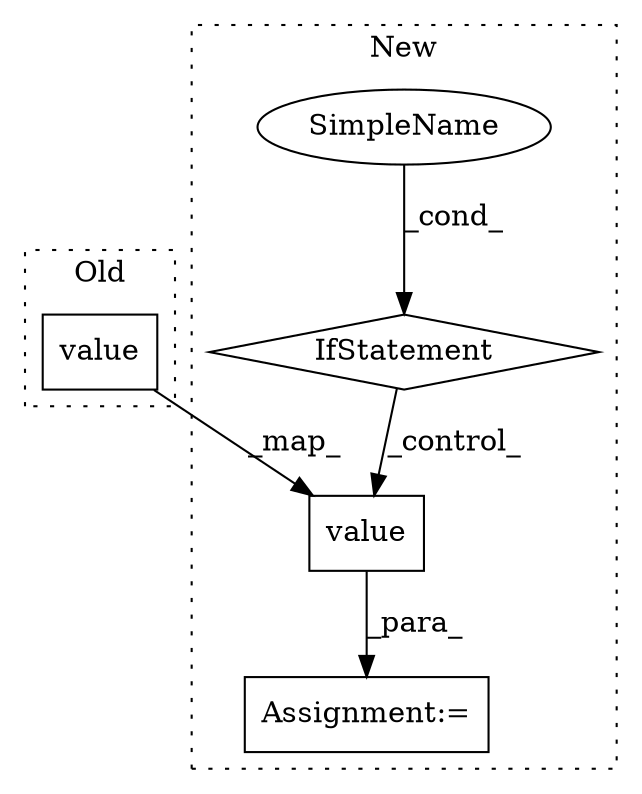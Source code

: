 digraph G {
subgraph cluster0 {
1 [label="value" a="32" s="6382" l="7" shape="box"];
label = "Old";
style="dotted";
}
subgraph cluster1 {
2 [label="value" a="32" s="6550" l="7" shape="box"];
3 [label="Assignment:=" a="7" s="6730" l="2" shape="box"];
4 [label="IfStatement" a="25" s="6441,6465" l="4,2" shape="diamond"];
5 [label="SimpleName" a="42" s="" l="" shape="ellipse"];
label = "New";
style="dotted";
}
1 -> 2 [label="_map_"];
2 -> 3 [label="_para_"];
4 -> 2 [label="_control_"];
5 -> 4 [label="_cond_"];
}